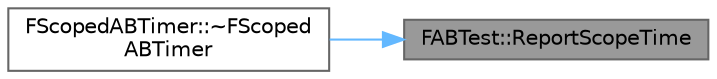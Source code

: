 digraph "FABTest::ReportScopeTime"
{
 // INTERACTIVE_SVG=YES
 // LATEX_PDF_SIZE
  bgcolor="transparent";
  edge [fontname=Helvetica,fontsize=10,labelfontname=Helvetica,labelfontsize=10];
  node [fontname=Helvetica,fontsize=10,shape=box,height=0.2,width=0.4];
  rankdir="RL";
  Node1 [id="Node000001",label="FABTest::ReportScopeTime",height=0.2,width=0.4,color="gray40", fillcolor="grey60", style="filled", fontcolor="black",tooltip=" "];
  Node1 -> Node2 [id="edge1_Node000001_Node000002",dir="back",color="steelblue1",style="solid",tooltip=" "];
  Node2 [id="Node000002",label="FScopedABTimer::~FScoped\lABTimer",height=0.2,width=0.4,color="grey40", fillcolor="white", style="filled",URL="$d8/d22/classFScopedABTimer.html#a1bde6e7c10834abe59586bf6adddf59d",tooltip="Dtor, updating seconds with time delta."];
}
